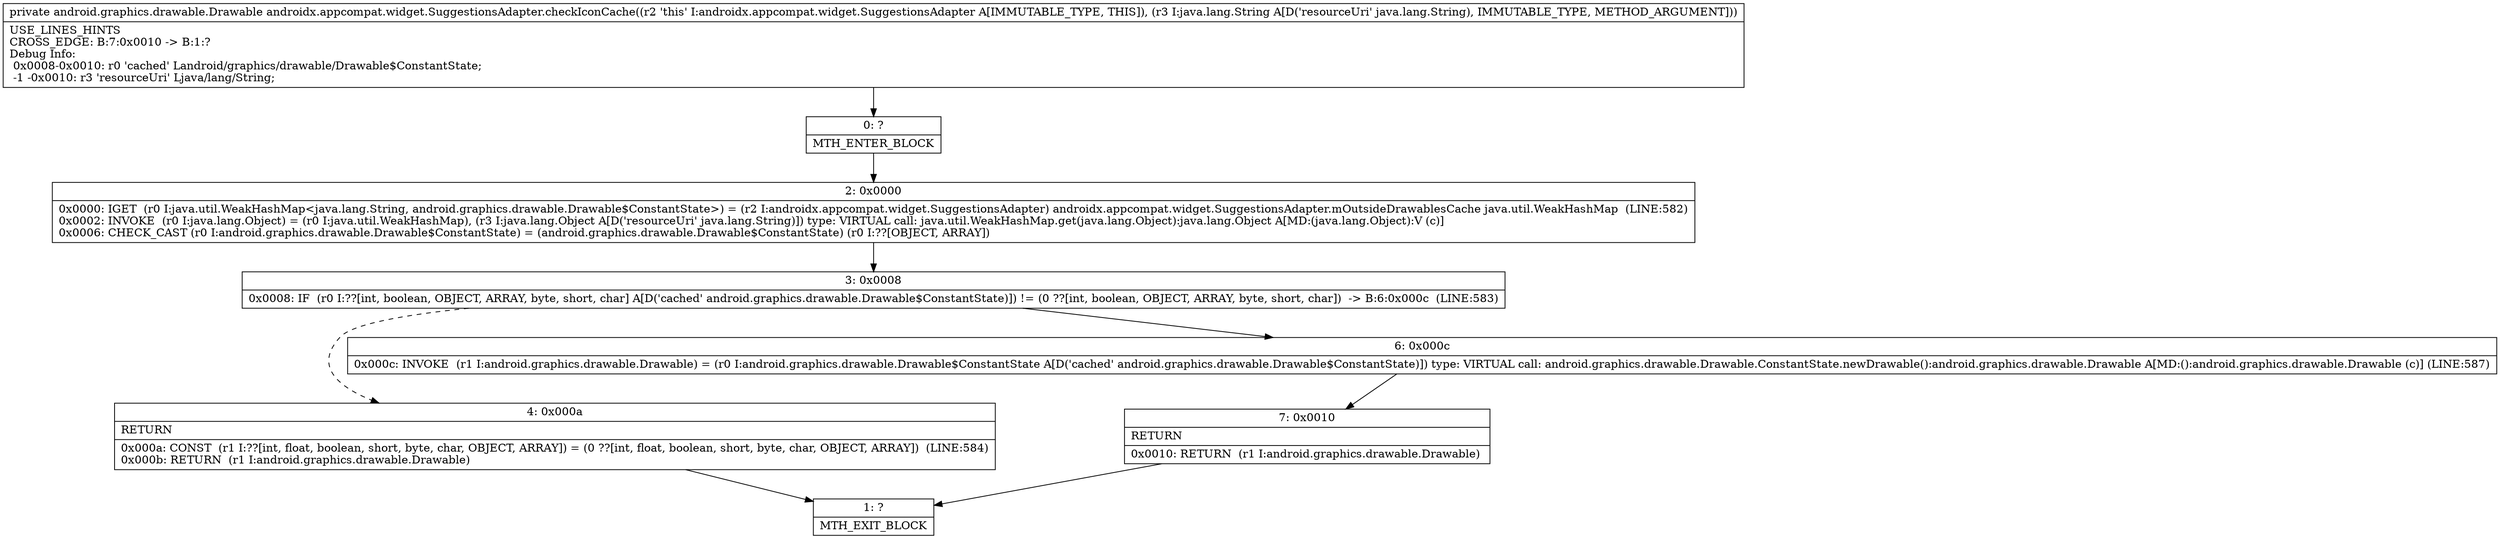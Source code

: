digraph "CFG forandroidx.appcompat.widget.SuggestionsAdapter.checkIconCache(Ljava\/lang\/String;)Landroid\/graphics\/drawable\/Drawable;" {
Node_0 [shape=record,label="{0\:\ ?|MTH_ENTER_BLOCK\l}"];
Node_2 [shape=record,label="{2\:\ 0x0000|0x0000: IGET  (r0 I:java.util.WeakHashMap\<java.lang.String, android.graphics.drawable.Drawable$ConstantState\>) = (r2 I:androidx.appcompat.widget.SuggestionsAdapter) androidx.appcompat.widget.SuggestionsAdapter.mOutsideDrawablesCache java.util.WeakHashMap  (LINE:582)\l0x0002: INVOKE  (r0 I:java.lang.Object) = (r0 I:java.util.WeakHashMap), (r3 I:java.lang.Object A[D('resourceUri' java.lang.String)]) type: VIRTUAL call: java.util.WeakHashMap.get(java.lang.Object):java.lang.Object A[MD:(java.lang.Object):V (c)]\l0x0006: CHECK_CAST (r0 I:android.graphics.drawable.Drawable$ConstantState) = (android.graphics.drawable.Drawable$ConstantState) (r0 I:??[OBJECT, ARRAY]) \l}"];
Node_3 [shape=record,label="{3\:\ 0x0008|0x0008: IF  (r0 I:??[int, boolean, OBJECT, ARRAY, byte, short, char] A[D('cached' android.graphics.drawable.Drawable$ConstantState)]) != (0 ??[int, boolean, OBJECT, ARRAY, byte, short, char])  \-\> B:6:0x000c  (LINE:583)\l}"];
Node_4 [shape=record,label="{4\:\ 0x000a|RETURN\l|0x000a: CONST  (r1 I:??[int, float, boolean, short, byte, char, OBJECT, ARRAY]) = (0 ??[int, float, boolean, short, byte, char, OBJECT, ARRAY])  (LINE:584)\l0x000b: RETURN  (r1 I:android.graphics.drawable.Drawable) \l}"];
Node_1 [shape=record,label="{1\:\ ?|MTH_EXIT_BLOCK\l}"];
Node_6 [shape=record,label="{6\:\ 0x000c|0x000c: INVOKE  (r1 I:android.graphics.drawable.Drawable) = (r0 I:android.graphics.drawable.Drawable$ConstantState A[D('cached' android.graphics.drawable.Drawable$ConstantState)]) type: VIRTUAL call: android.graphics.drawable.Drawable.ConstantState.newDrawable():android.graphics.drawable.Drawable A[MD:():android.graphics.drawable.Drawable (c)] (LINE:587)\l}"];
Node_7 [shape=record,label="{7\:\ 0x0010|RETURN\l|0x0010: RETURN  (r1 I:android.graphics.drawable.Drawable) \l}"];
MethodNode[shape=record,label="{private android.graphics.drawable.Drawable androidx.appcompat.widget.SuggestionsAdapter.checkIconCache((r2 'this' I:androidx.appcompat.widget.SuggestionsAdapter A[IMMUTABLE_TYPE, THIS]), (r3 I:java.lang.String A[D('resourceUri' java.lang.String), IMMUTABLE_TYPE, METHOD_ARGUMENT]))  | USE_LINES_HINTS\lCROSS_EDGE: B:7:0x0010 \-\> B:1:?\lDebug Info:\l  0x0008\-0x0010: r0 'cached' Landroid\/graphics\/drawable\/Drawable$ConstantState;\l  \-1 \-0x0010: r3 'resourceUri' Ljava\/lang\/String;\l}"];
MethodNode -> Node_0;Node_0 -> Node_2;
Node_2 -> Node_3;
Node_3 -> Node_4[style=dashed];
Node_3 -> Node_6;
Node_4 -> Node_1;
Node_6 -> Node_7;
Node_7 -> Node_1;
}

